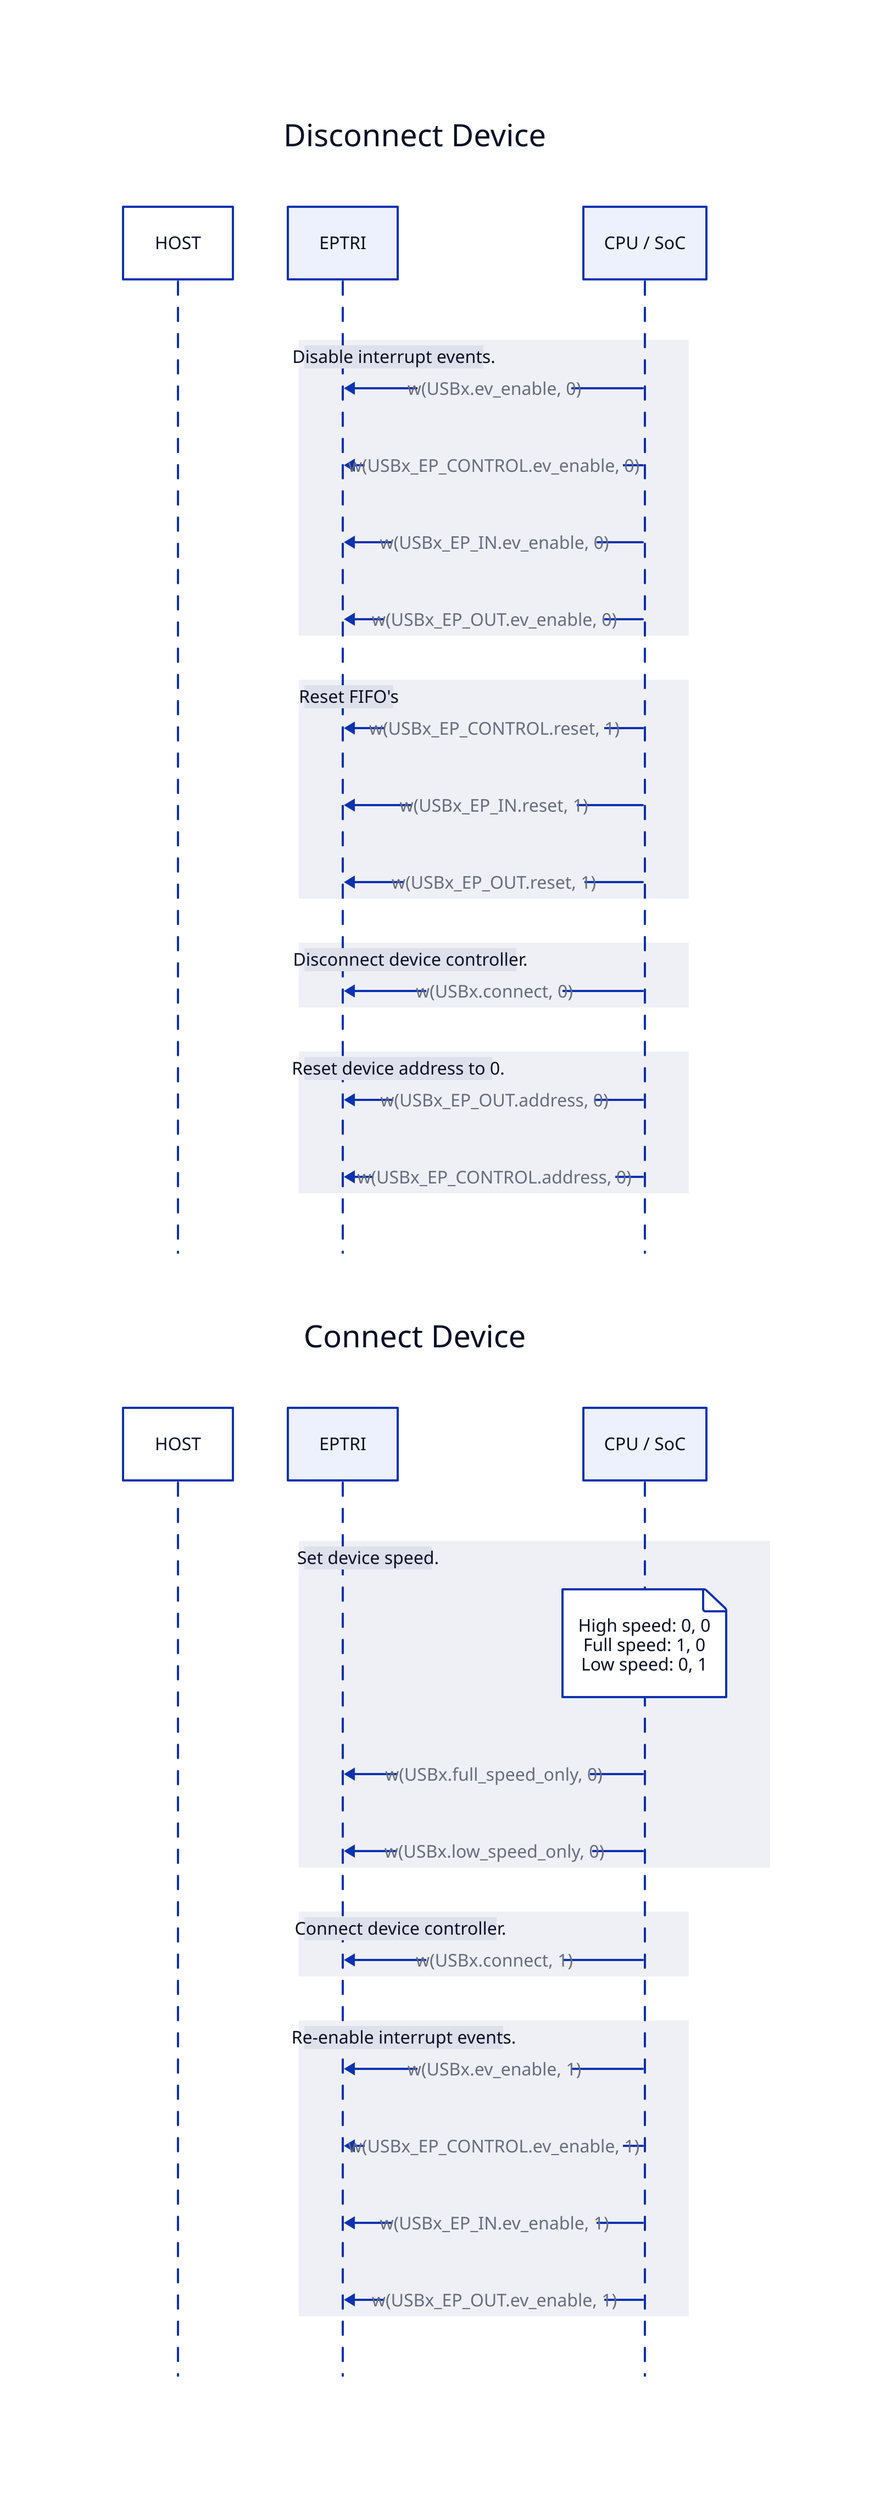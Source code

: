 grid-columns: 1

disconnect: "Disconnect Device" {
    shape: sequence_diagram

    host:   "HOST"
    eptri:  "EPTRI"
    cpu:    "CPU / SoC"

    disable_irqs: "Disable interrupt events." {
        cpu -> eptri: "w(USBx.ev_enable, 0)"
        cpu -> eptri: "w(USBx_EP_CONTROL.ev_enable, 0)"
        cpu -> eptri: "w(USBx_EP_IN.ev_enable, 0)"
        cpu -> eptri: "w(USBx_EP_OUT.ev_enable, 0)"
    }

    reset_fifos: "Reset FIFO's" {
        cpu -> eptri: "w(USBx_EP_CONTROL.reset, 1)"
        cpu -> eptri: "w(USBx_EP_IN.reset, 1)"
        cpu -> eptri: "w(USBx_EP_OUT.reset, 1)"
    }

    disconnect: "Disconnect device controller." {
        cpu -> eptri: "w(USBx.connect, 0)"
    }

    reset_address: "Reset device address to 0." {
        cpu -> eptri: "w(USBx_EP_OUT.address, 0)"
        cpu -> eptri: "w(USBx_EP_CONTROL.address, 0)"
    }
}

connect: "Connect Device" {
    shape: sequence_diagram

    host:   "HOST"
    eptri:  "EPTRI"
    cpu:    "CPU / SoC"

    set_speed: "Set device speed." {
        cpu.|
            High speed: 0, 0
            Full speed: 1, 0
            Low  speed: 0, 1
        |
        cpu -> eptri: "w(USBx.full_speed_only, 0)"
        cpu -> eptri: "w(USBx.low_speed_only, 0)"
    }

    connect: "Connect device controller." {
        cpu -> eptri: "w(USBx.connect, 1)"
    }

    enable_irqs: "Re-enable interrupt events." {
        cpu -> eptri: "w(USBx.ev_enable, 1)"
        cpu -> eptri: "w(USBx_EP_CONTROL.ev_enable, 1)"
        cpu -> eptri: "w(USBx_EP_IN.ev_enable, 1)"
        cpu -> eptri: "w(USBx_EP_OUT.ev_enable, 1)"
    }
}
